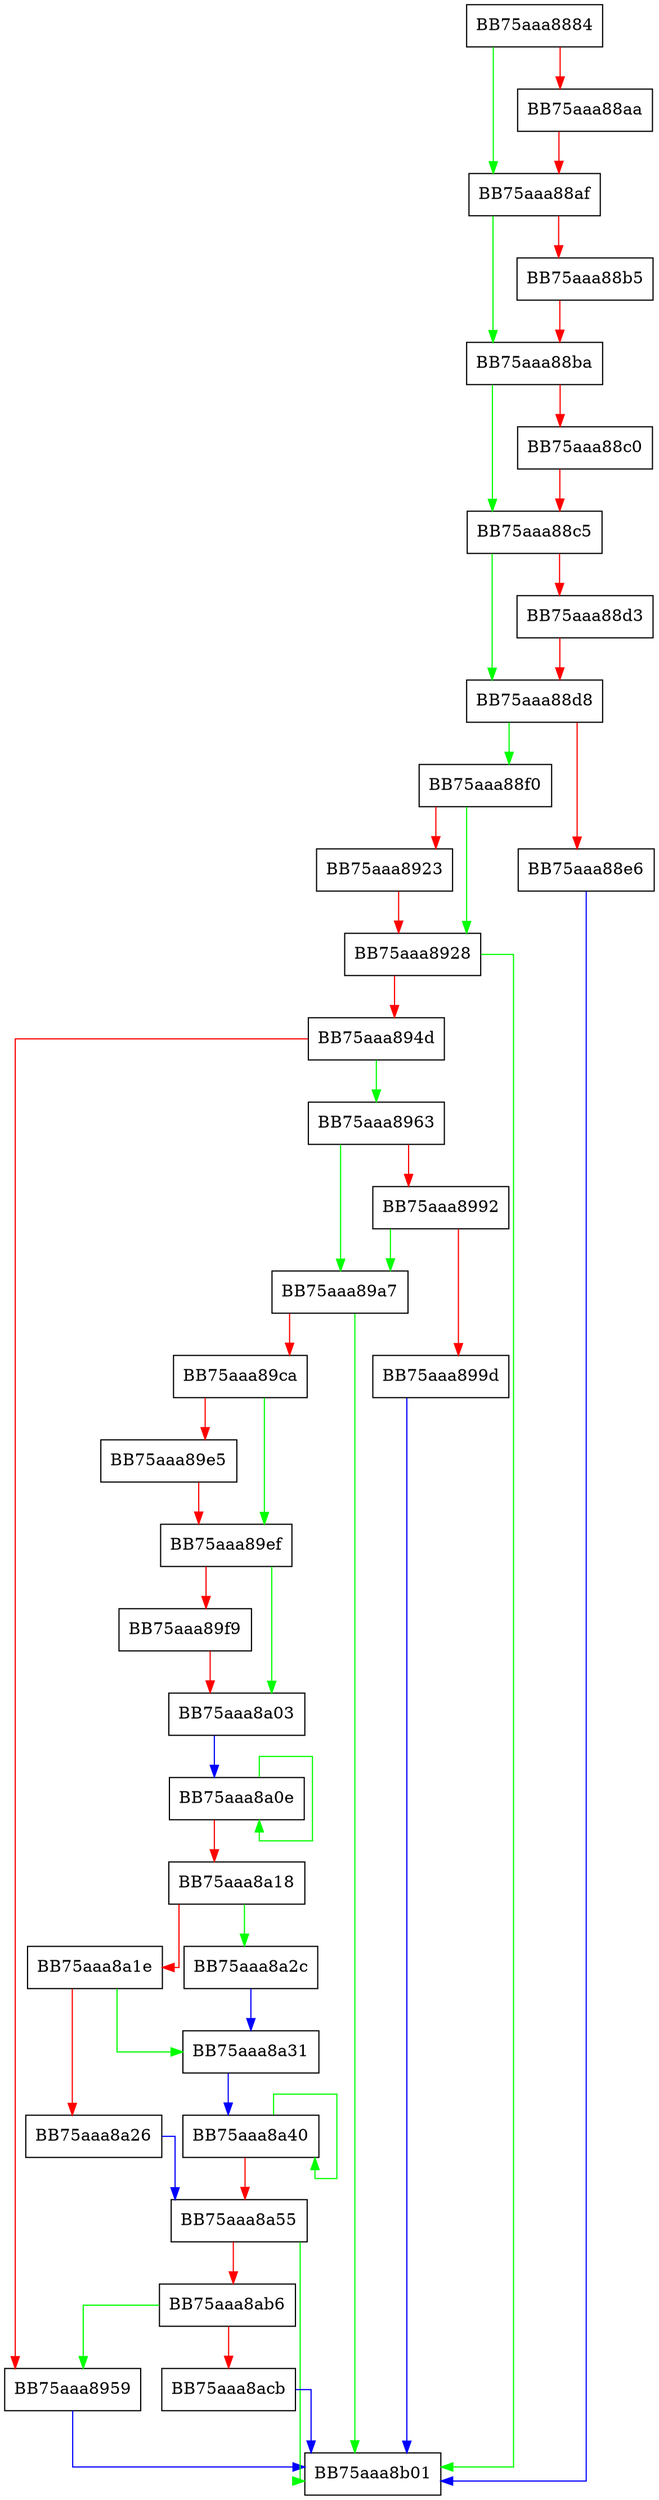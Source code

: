digraph SetStreamName {
  node [shape="box"];
  graph [splines=ortho];
  BB75aaa8884 -> BB75aaa88af [color="green"];
  BB75aaa8884 -> BB75aaa88aa [color="red"];
  BB75aaa88aa -> BB75aaa88af [color="red"];
  BB75aaa88af -> BB75aaa88ba [color="green"];
  BB75aaa88af -> BB75aaa88b5 [color="red"];
  BB75aaa88b5 -> BB75aaa88ba [color="red"];
  BB75aaa88ba -> BB75aaa88c5 [color="green"];
  BB75aaa88ba -> BB75aaa88c0 [color="red"];
  BB75aaa88c0 -> BB75aaa88c5 [color="red"];
  BB75aaa88c5 -> BB75aaa88d8 [color="green"];
  BB75aaa88c5 -> BB75aaa88d3 [color="red"];
  BB75aaa88d3 -> BB75aaa88d8 [color="red"];
  BB75aaa88d8 -> BB75aaa88f0 [color="green"];
  BB75aaa88d8 -> BB75aaa88e6 [color="red"];
  BB75aaa88e6 -> BB75aaa8b01 [color="blue"];
  BB75aaa88f0 -> BB75aaa8928 [color="green"];
  BB75aaa88f0 -> BB75aaa8923 [color="red"];
  BB75aaa8923 -> BB75aaa8928 [color="red"];
  BB75aaa8928 -> BB75aaa8b01 [color="green"];
  BB75aaa8928 -> BB75aaa894d [color="red"];
  BB75aaa894d -> BB75aaa8963 [color="green"];
  BB75aaa894d -> BB75aaa8959 [color="red"];
  BB75aaa8959 -> BB75aaa8b01 [color="blue"];
  BB75aaa8963 -> BB75aaa89a7 [color="green"];
  BB75aaa8963 -> BB75aaa8992 [color="red"];
  BB75aaa8992 -> BB75aaa89a7 [color="green"];
  BB75aaa8992 -> BB75aaa899d [color="red"];
  BB75aaa899d -> BB75aaa8b01 [color="blue"];
  BB75aaa89a7 -> BB75aaa8b01 [color="green"];
  BB75aaa89a7 -> BB75aaa89ca [color="red"];
  BB75aaa89ca -> BB75aaa89ef [color="green"];
  BB75aaa89ca -> BB75aaa89e5 [color="red"];
  BB75aaa89e5 -> BB75aaa89ef [color="red"];
  BB75aaa89ef -> BB75aaa8a03 [color="green"];
  BB75aaa89ef -> BB75aaa89f9 [color="red"];
  BB75aaa89f9 -> BB75aaa8a03 [color="red"];
  BB75aaa8a03 -> BB75aaa8a0e [color="blue"];
  BB75aaa8a0e -> BB75aaa8a0e [color="green"];
  BB75aaa8a0e -> BB75aaa8a18 [color="red"];
  BB75aaa8a18 -> BB75aaa8a2c [color="green"];
  BB75aaa8a18 -> BB75aaa8a1e [color="red"];
  BB75aaa8a1e -> BB75aaa8a31 [color="green"];
  BB75aaa8a1e -> BB75aaa8a26 [color="red"];
  BB75aaa8a26 -> BB75aaa8a55 [color="blue"];
  BB75aaa8a2c -> BB75aaa8a31 [color="blue"];
  BB75aaa8a31 -> BB75aaa8a40 [color="blue"];
  BB75aaa8a40 -> BB75aaa8a40 [color="green"];
  BB75aaa8a40 -> BB75aaa8a55 [color="red"];
  BB75aaa8a55 -> BB75aaa8b01 [color="green"];
  BB75aaa8a55 -> BB75aaa8ab6 [color="red"];
  BB75aaa8ab6 -> BB75aaa8959 [color="green"];
  BB75aaa8ab6 -> BB75aaa8acb [color="red"];
  BB75aaa8acb -> BB75aaa8b01 [color="blue"];
}